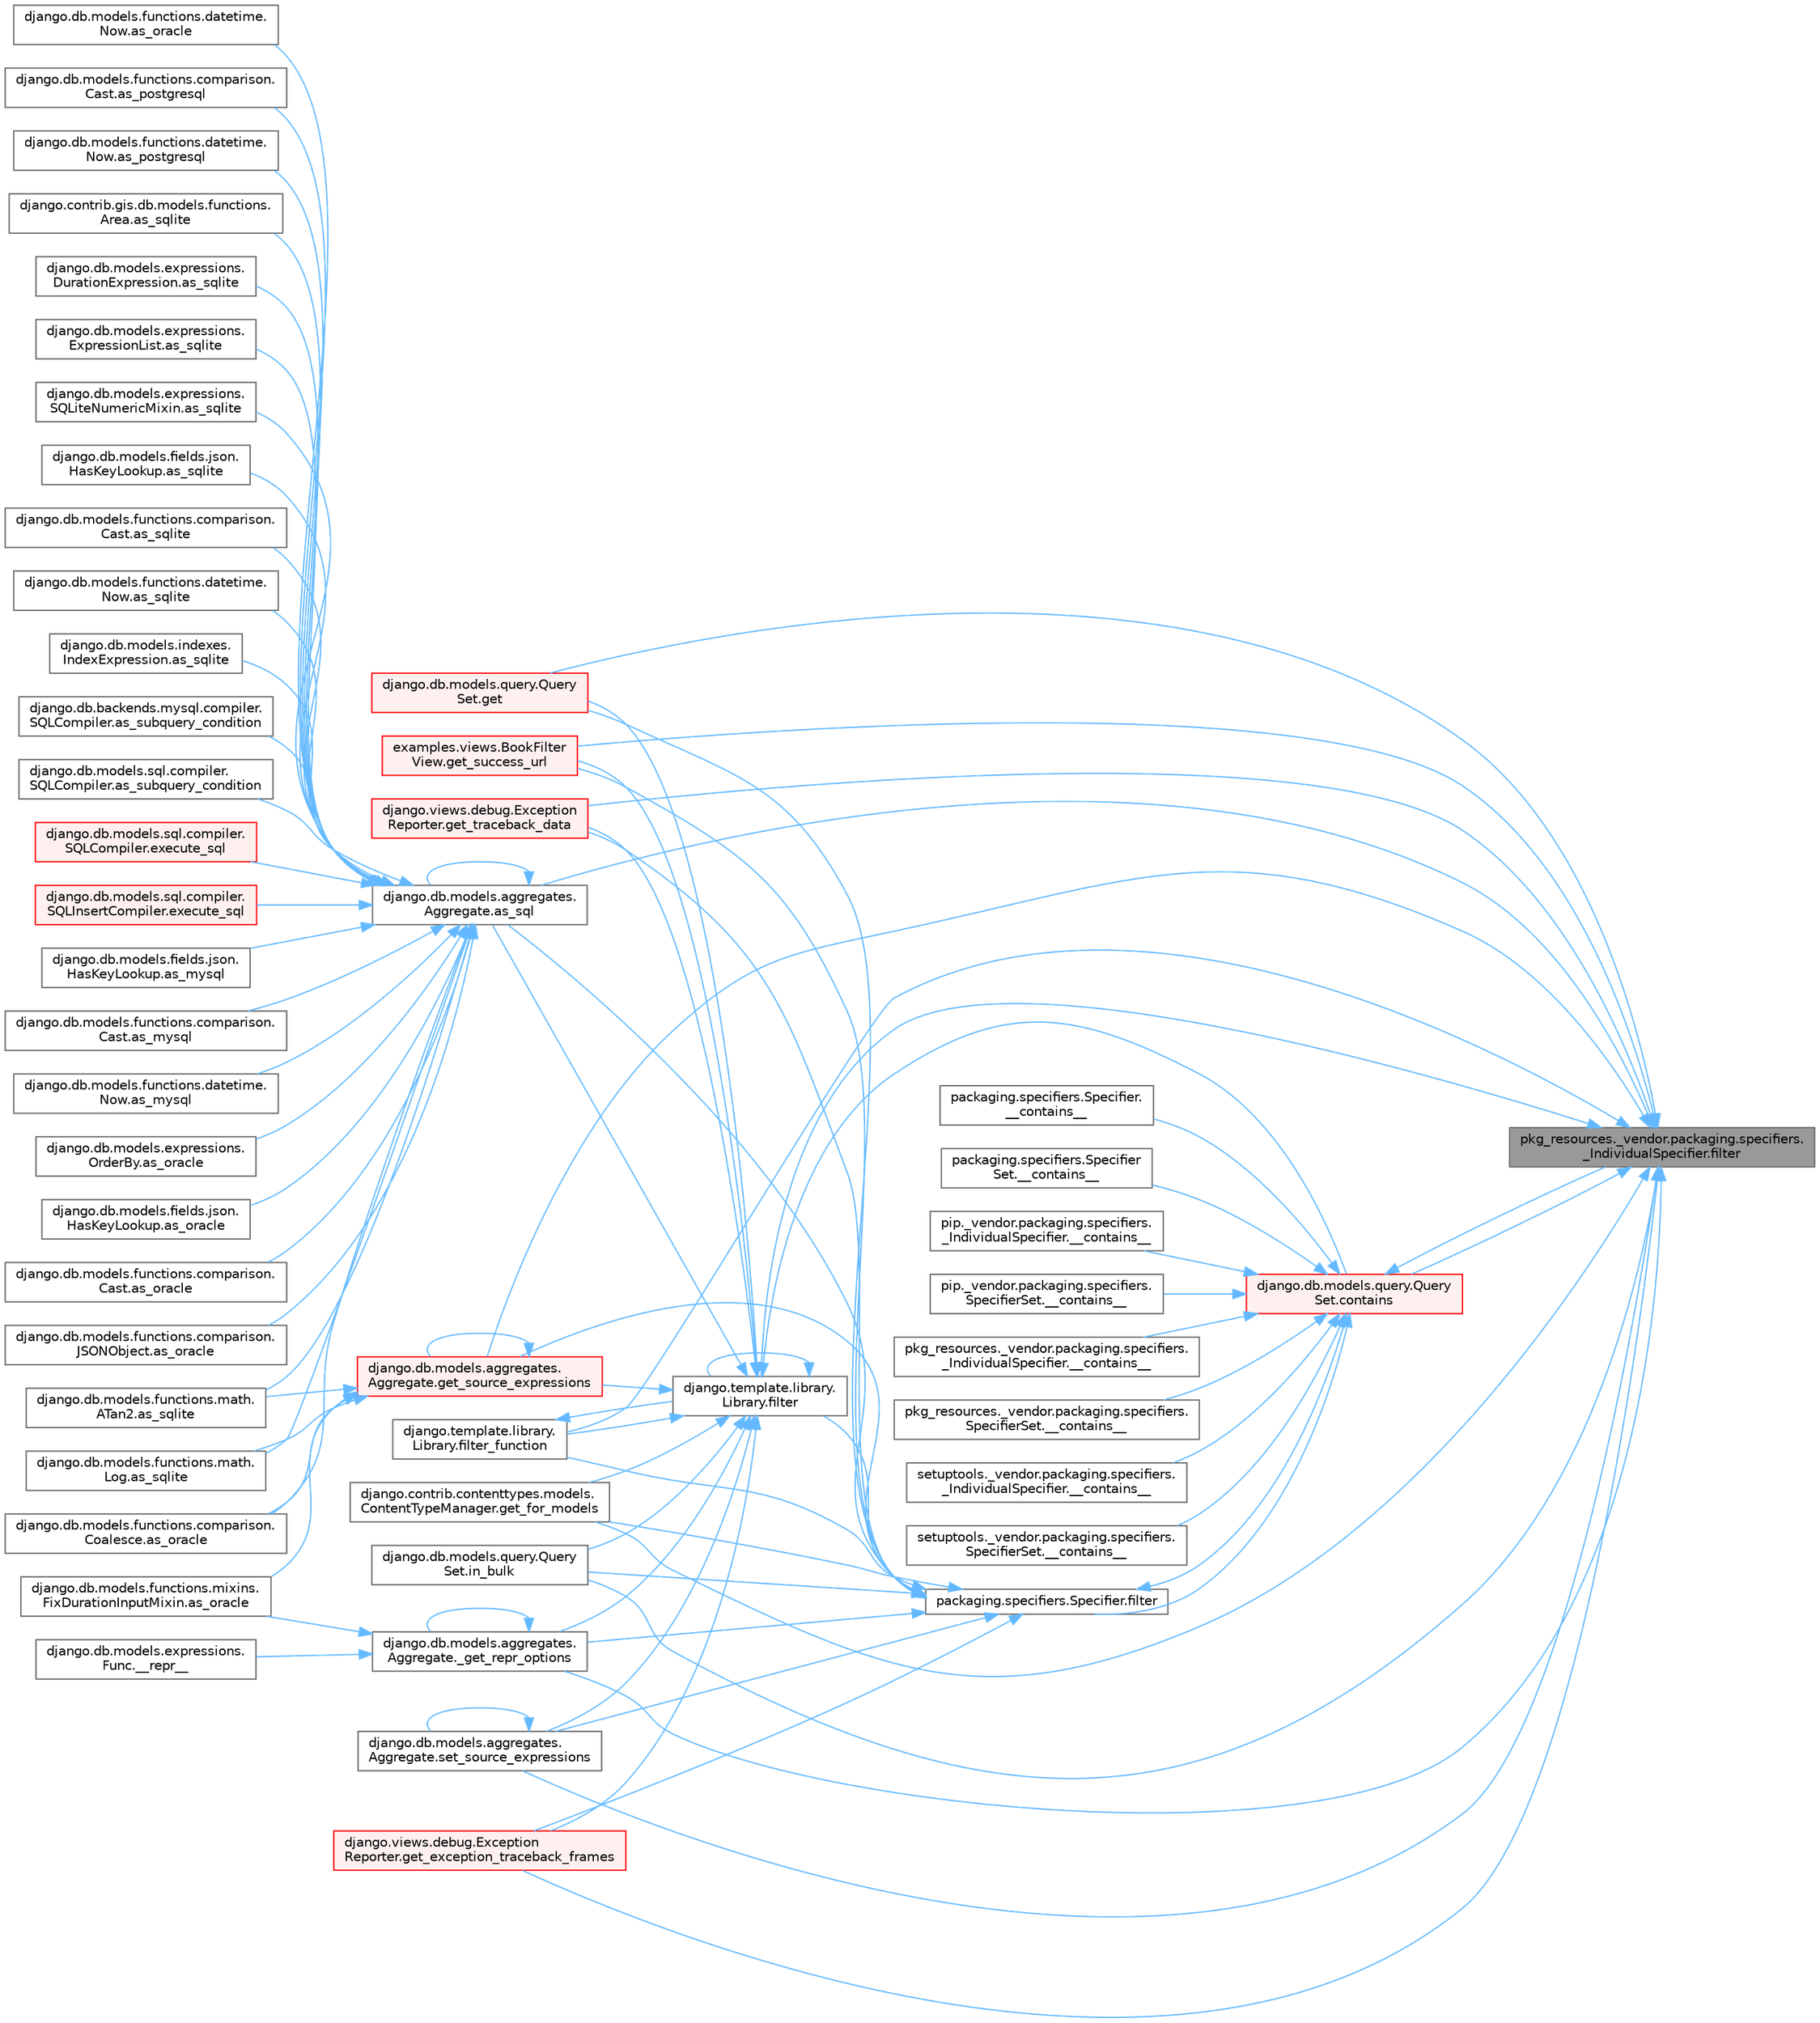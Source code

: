 digraph "pkg_resources._vendor.packaging.specifiers._IndividualSpecifier.filter"
{
 // LATEX_PDF_SIZE
  bgcolor="transparent";
  edge [fontname=Helvetica,fontsize=10,labelfontname=Helvetica,labelfontsize=10];
  node [fontname=Helvetica,fontsize=10,shape=box,height=0.2,width=0.4];
  rankdir="RL";
  Node1 [id="Node000001",label="pkg_resources._vendor.packaging.specifiers.\l_IndividualSpecifier.filter",height=0.2,width=0.4,color="gray40", fillcolor="grey60", style="filled", fontcolor="black",tooltip=" "];
  Node1 -> Node2 [id="edge1_Node000001_Node000002",dir="back",color="steelblue1",style="solid",tooltip=" "];
  Node2 [id="Node000002",label="django.db.models.aggregates.\lAggregate._get_repr_options",height=0.2,width=0.4,color="grey40", fillcolor="white", style="filled",URL="$classdjango_1_1db_1_1models_1_1aggregates_1_1_aggregate.html#a9256cb09b47d2922447ef2d7e78a9cc7",tooltip=" "];
  Node2 -> Node3 [id="edge2_Node000002_Node000003",dir="back",color="steelblue1",style="solid",tooltip=" "];
  Node3 [id="Node000003",label="django.db.models.expressions.\lFunc.__repr__",height=0.2,width=0.4,color="grey40", fillcolor="white", style="filled",URL="$classdjango_1_1db_1_1models_1_1expressions_1_1_func.html#ad1ef3800339ee0fc7cb10de00f83dc79",tooltip=" "];
  Node2 -> Node2 [id="edge3_Node000002_Node000002",dir="back",color="steelblue1",style="solid",tooltip=" "];
  Node2 -> Node4 [id="edge4_Node000002_Node000004",dir="back",color="steelblue1",style="solid",tooltip=" "];
  Node4 [id="Node000004",label="django.db.models.functions.mixins.\lFixDurationInputMixin.as_oracle",height=0.2,width=0.4,color="grey40", fillcolor="white", style="filled",URL="$classdjango_1_1db_1_1models_1_1functions_1_1mixins_1_1_fix_duration_input_mixin.html#a2e5d6957724a89d03541cc897b6e6e53",tooltip=" "];
  Node1 -> Node5 [id="edge5_Node000001_Node000005",dir="back",color="steelblue1",style="solid",tooltip=" "];
  Node5 [id="Node000005",label="django.db.models.aggregates.\lAggregate.as_sql",height=0.2,width=0.4,color="grey40", fillcolor="white", style="filled",URL="$classdjango_1_1db_1_1models_1_1aggregates_1_1_aggregate.html#aeb213202f480fabf5956d513efab08d6",tooltip=" "];
  Node5 -> Node6 [id="edge6_Node000005_Node000006",dir="back",color="steelblue1",style="solid",tooltip=" "];
  Node6 [id="Node000006",label="django.db.models.fields.json.\lHasKeyLookup.as_mysql",height=0.2,width=0.4,color="grey40", fillcolor="white", style="filled",URL="$classdjango_1_1db_1_1models_1_1fields_1_1json_1_1_has_key_lookup.html#a10f67427287f2c0ea32513ca6f481e96",tooltip=" "];
  Node5 -> Node7 [id="edge7_Node000005_Node000007",dir="back",color="steelblue1",style="solid",tooltip=" "];
  Node7 [id="Node000007",label="django.db.models.functions.comparison.\lCast.as_mysql",height=0.2,width=0.4,color="grey40", fillcolor="white", style="filled",URL="$classdjango_1_1db_1_1models_1_1functions_1_1comparison_1_1_cast.html#a447737891e955909c6a381529a67a84e",tooltip=" "];
  Node5 -> Node8 [id="edge8_Node000005_Node000008",dir="back",color="steelblue1",style="solid",tooltip=" "];
  Node8 [id="Node000008",label="django.db.models.functions.datetime.\lNow.as_mysql",height=0.2,width=0.4,color="grey40", fillcolor="white", style="filled",URL="$classdjango_1_1db_1_1models_1_1functions_1_1datetime_1_1_now.html#a070a9334fb198086c0c4e96e9725d92b",tooltip=" "];
  Node5 -> Node9 [id="edge9_Node000005_Node000009",dir="back",color="steelblue1",style="solid",tooltip=" "];
  Node9 [id="Node000009",label="django.db.models.expressions.\lOrderBy.as_oracle",height=0.2,width=0.4,color="grey40", fillcolor="white", style="filled",URL="$classdjango_1_1db_1_1models_1_1expressions_1_1_order_by.html#af9b6ede9b0df85d6bcf54f983b3a8f6a",tooltip=" "];
  Node5 -> Node10 [id="edge10_Node000005_Node000010",dir="back",color="steelblue1",style="solid",tooltip=" "];
  Node10 [id="Node000010",label="django.db.models.fields.json.\lHasKeyLookup.as_oracle",height=0.2,width=0.4,color="grey40", fillcolor="white", style="filled",URL="$classdjango_1_1db_1_1models_1_1fields_1_1json_1_1_has_key_lookup.html#afbb88aa4fb23b3ec3acdc695c2f52398",tooltip=" "];
  Node5 -> Node11 [id="edge11_Node000005_Node000011",dir="back",color="steelblue1",style="solid",tooltip=" "];
  Node11 [id="Node000011",label="django.db.models.functions.comparison.\lCast.as_oracle",height=0.2,width=0.4,color="grey40", fillcolor="white", style="filled",URL="$classdjango_1_1db_1_1models_1_1functions_1_1comparison_1_1_cast.html#ad466cd7ca85dc257d9e2718f41a263ec",tooltip=" "];
  Node5 -> Node12 [id="edge12_Node000005_Node000012",dir="back",color="steelblue1",style="solid",tooltip=" "];
  Node12 [id="Node000012",label="django.db.models.functions.comparison.\lCoalesce.as_oracle",height=0.2,width=0.4,color="grey40", fillcolor="white", style="filled",URL="$classdjango_1_1db_1_1models_1_1functions_1_1comparison_1_1_coalesce.html#a1bbeea180ef3ef4d8ba5d51d33d6ef85",tooltip=" "];
  Node5 -> Node13 [id="edge13_Node000005_Node000013",dir="back",color="steelblue1",style="solid",tooltip=" "];
  Node13 [id="Node000013",label="django.db.models.functions.comparison.\lJSONObject.as_oracle",height=0.2,width=0.4,color="grey40", fillcolor="white", style="filled",URL="$classdjango_1_1db_1_1models_1_1functions_1_1comparison_1_1_j_s_o_n_object.html#a4b4fa1161d27b0a9bbbdd0370e9af364",tooltip=" "];
  Node5 -> Node14 [id="edge14_Node000005_Node000014",dir="back",color="steelblue1",style="solid",tooltip=" "];
  Node14 [id="Node000014",label="django.db.models.functions.datetime.\lNow.as_oracle",height=0.2,width=0.4,color="grey40", fillcolor="white", style="filled",URL="$classdjango_1_1db_1_1models_1_1functions_1_1datetime_1_1_now.html#ad5e1ae918a5c4d39f675f98280440538",tooltip=" "];
  Node5 -> Node15 [id="edge15_Node000005_Node000015",dir="back",color="steelblue1",style="solid",tooltip=" "];
  Node15 [id="Node000015",label="django.db.models.functions.comparison.\lCast.as_postgresql",height=0.2,width=0.4,color="grey40", fillcolor="white", style="filled",URL="$classdjango_1_1db_1_1models_1_1functions_1_1comparison_1_1_cast.html#ae51aa6aa6fe8ca7064d8bca2f8e05188",tooltip=" "];
  Node5 -> Node16 [id="edge16_Node000005_Node000016",dir="back",color="steelblue1",style="solid",tooltip=" "];
  Node16 [id="Node000016",label="django.db.models.functions.datetime.\lNow.as_postgresql",height=0.2,width=0.4,color="grey40", fillcolor="white", style="filled",URL="$classdjango_1_1db_1_1models_1_1functions_1_1datetime_1_1_now.html#af1402a88867fc6d69f3f56f655f37fca",tooltip=" "];
  Node5 -> Node5 [id="edge17_Node000005_Node000005",dir="back",color="steelblue1",style="solid",tooltip=" "];
  Node5 -> Node17 [id="edge18_Node000005_Node000017",dir="back",color="steelblue1",style="solid",tooltip=" "];
  Node17 [id="Node000017",label="django.contrib.gis.db.models.functions.\lArea.as_sqlite",height=0.2,width=0.4,color="grey40", fillcolor="white", style="filled",URL="$classdjango_1_1contrib_1_1gis_1_1db_1_1models_1_1functions_1_1_area.html#ab8bfa3d35d4368e04318069dd28bd2ca",tooltip=" "];
  Node5 -> Node18 [id="edge19_Node000005_Node000018",dir="back",color="steelblue1",style="solid",tooltip=" "];
  Node18 [id="Node000018",label="django.db.models.expressions.\lDurationExpression.as_sqlite",height=0.2,width=0.4,color="grey40", fillcolor="white", style="filled",URL="$classdjango_1_1db_1_1models_1_1expressions_1_1_duration_expression.html#a5f33f70ca03904ce9b2e9824652e9fff",tooltip=" "];
  Node5 -> Node19 [id="edge20_Node000005_Node000019",dir="back",color="steelblue1",style="solid",tooltip=" "];
  Node19 [id="Node000019",label="django.db.models.expressions.\lExpressionList.as_sqlite",height=0.2,width=0.4,color="grey40", fillcolor="white", style="filled",URL="$classdjango_1_1db_1_1models_1_1expressions_1_1_expression_list.html#ae577275a98dec786535830e8d24aa13e",tooltip=" "];
  Node5 -> Node20 [id="edge21_Node000005_Node000020",dir="back",color="steelblue1",style="solid",tooltip=" "];
  Node20 [id="Node000020",label="django.db.models.expressions.\lSQLiteNumericMixin.as_sqlite",height=0.2,width=0.4,color="grey40", fillcolor="white", style="filled",URL="$classdjango_1_1db_1_1models_1_1expressions_1_1_s_q_lite_numeric_mixin.html#a7c649b97074b00e095c4ee2b3bc62482",tooltip=" "];
  Node5 -> Node21 [id="edge22_Node000005_Node000021",dir="back",color="steelblue1",style="solid",tooltip=" "];
  Node21 [id="Node000021",label="django.db.models.fields.json.\lHasKeyLookup.as_sqlite",height=0.2,width=0.4,color="grey40", fillcolor="white", style="filled",URL="$classdjango_1_1db_1_1models_1_1fields_1_1json_1_1_has_key_lookup.html#aaa01efd0fa197e203c40f6f05b000141",tooltip=" "];
  Node5 -> Node22 [id="edge23_Node000005_Node000022",dir="back",color="steelblue1",style="solid",tooltip=" "];
  Node22 [id="Node000022",label="django.db.models.functions.comparison.\lCast.as_sqlite",height=0.2,width=0.4,color="grey40", fillcolor="white", style="filled",URL="$classdjango_1_1db_1_1models_1_1functions_1_1comparison_1_1_cast.html#a1943b51797a168ff6a3ad37005086d8c",tooltip=" "];
  Node5 -> Node23 [id="edge24_Node000005_Node000023",dir="back",color="steelblue1",style="solid",tooltip=" "];
  Node23 [id="Node000023",label="django.db.models.functions.datetime.\lNow.as_sqlite",height=0.2,width=0.4,color="grey40", fillcolor="white", style="filled",URL="$classdjango_1_1db_1_1models_1_1functions_1_1datetime_1_1_now.html#a5525700866738572645141dd6f2ef41c",tooltip=" "];
  Node5 -> Node24 [id="edge25_Node000005_Node000024",dir="back",color="steelblue1",style="solid",tooltip=" "];
  Node24 [id="Node000024",label="django.db.models.functions.math.\lATan2.as_sqlite",height=0.2,width=0.4,color="grey40", fillcolor="white", style="filled",URL="$classdjango_1_1db_1_1models_1_1functions_1_1math_1_1_a_tan2.html#ac343d11000341dfc431de19f416ea4b6",tooltip=" "];
  Node5 -> Node25 [id="edge26_Node000005_Node000025",dir="back",color="steelblue1",style="solid",tooltip=" "];
  Node25 [id="Node000025",label="django.db.models.functions.math.\lLog.as_sqlite",height=0.2,width=0.4,color="grey40", fillcolor="white", style="filled",URL="$classdjango_1_1db_1_1models_1_1functions_1_1math_1_1_log.html#afcc146563033738d87dd1dc17d005111",tooltip=" "];
  Node5 -> Node26 [id="edge27_Node000005_Node000026",dir="back",color="steelblue1",style="solid",tooltip=" "];
  Node26 [id="Node000026",label="django.db.models.indexes.\lIndexExpression.as_sqlite",height=0.2,width=0.4,color="grey40", fillcolor="white", style="filled",URL="$classdjango_1_1db_1_1models_1_1indexes_1_1_index_expression.html#af6e5b161cb97d0b8bce944455e8e0d53",tooltip=" "];
  Node5 -> Node27 [id="edge28_Node000005_Node000027",dir="back",color="steelblue1",style="solid",tooltip=" "];
  Node27 [id="Node000027",label="django.db.backends.mysql.compiler.\lSQLCompiler.as_subquery_condition",height=0.2,width=0.4,color="grey40", fillcolor="white", style="filled",URL="$classdjango_1_1db_1_1backends_1_1mysql_1_1compiler_1_1_s_q_l_compiler.html#ab79da4712a24ed75ce13002a54fe8d46",tooltip=" "];
  Node5 -> Node28 [id="edge29_Node000005_Node000028",dir="back",color="steelblue1",style="solid",tooltip=" "];
  Node28 [id="Node000028",label="django.db.models.sql.compiler.\lSQLCompiler.as_subquery_condition",height=0.2,width=0.4,color="grey40", fillcolor="white", style="filled",URL="$classdjango_1_1db_1_1models_1_1sql_1_1compiler_1_1_s_q_l_compiler.html#a78bdce11e05140ed74db8f5463bedfce",tooltip=" "];
  Node5 -> Node29 [id="edge30_Node000005_Node000029",dir="back",color="steelblue1",style="solid",tooltip=" "];
  Node29 [id="Node000029",label="django.db.models.sql.compiler.\lSQLCompiler.execute_sql",height=0.2,width=0.4,color="red", fillcolor="#FFF0F0", style="filled",URL="$classdjango_1_1db_1_1models_1_1sql_1_1compiler_1_1_s_q_l_compiler.html#a07cbbc7958a72203f8ebe9ba29b9356f",tooltip=" "];
  Node5 -> Node33 [id="edge31_Node000005_Node000033",dir="back",color="steelblue1",style="solid",tooltip=" "];
  Node33 [id="Node000033",label="django.db.models.sql.compiler.\lSQLInsertCompiler.execute_sql",height=0.2,width=0.4,color="red", fillcolor="#FFF0F0", style="filled",URL="$classdjango_1_1db_1_1models_1_1sql_1_1compiler_1_1_s_q_l_insert_compiler.html#a59b977e6c439adafa1c3b0092dd7074f",tooltip=" "];
  Node1 -> Node34 [id="edge32_Node000001_Node000034",dir="back",color="steelblue1",style="solid",tooltip=" "];
  Node34 [id="Node000034",label="django.db.models.query.Query\lSet.contains",height=0.2,width=0.4,color="red", fillcolor="#FFF0F0", style="filled",URL="$classdjango_1_1db_1_1models_1_1query_1_1_query_set.html#a242e569a4bce6723adc3e71fdc69b70f",tooltip=" "];
  Node34 -> Node35 [id="edge33_Node000034_Node000035",dir="back",color="steelblue1",style="solid",tooltip=" "];
  Node35 [id="Node000035",label="packaging.specifiers.Specifier.\l__contains__",height=0.2,width=0.4,color="grey40", fillcolor="white", style="filled",URL="$classpackaging_1_1specifiers_1_1_specifier.html#adc6d0f14bb1eff89499eea42047f3ba1",tooltip=" "];
  Node34 -> Node36 [id="edge34_Node000034_Node000036",dir="back",color="steelblue1",style="solid",tooltip=" "];
  Node36 [id="Node000036",label="packaging.specifiers.Specifier\lSet.__contains__",height=0.2,width=0.4,color="grey40", fillcolor="white", style="filled",URL="$classpackaging_1_1specifiers_1_1_specifier_set.html#afe431232e3df02a4ebec8ed882319eb4",tooltip=" "];
  Node34 -> Node37 [id="edge35_Node000034_Node000037",dir="back",color="steelblue1",style="solid",tooltip=" "];
  Node37 [id="Node000037",label="pip._vendor.packaging.specifiers.\l_IndividualSpecifier.__contains__",height=0.2,width=0.4,color="grey40", fillcolor="white", style="filled",URL="$classpip_1_1__vendor_1_1packaging_1_1specifiers_1_1___individual_specifier.html#a838b430af2f5ab5d2241a7c0bdd0e99e",tooltip=" "];
  Node34 -> Node38 [id="edge36_Node000034_Node000038",dir="back",color="steelblue1",style="solid",tooltip=" "];
  Node38 [id="Node000038",label="pip._vendor.packaging.specifiers.\lSpecifierSet.__contains__",height=0.2,width=0.4,color="grey40", fillcolor="white", style="filled",URL="$classpip_1_1__vendor_1_1packaging_1_1specifiers_1_1_specifier_set.html#a6129bfedcd20834661d4883f7fbaed86",tooltip=" "];
  Node34 -> Node39 [id="edge37_Node000034_Node000039",dir="back",color="steelblue1",style="solid",tooltip=" "];
  Node39 [id="Node000039",label="pkg_resources._vendor.packaging.specifiers.\l_IndividualSpecifier.__contains__",height=0.2,width=0.4,color="grey40", fillcolor="white", style="filled",URL="$classpkg__resources_1_1__vendor_1_1packaging_1_1specifiers_1_1___individual_specifier.html#a2370a23a1faa6987b992d9e69069aa6b",tooltip=" "];
  Node34 -> Node40 [id="edge38_Node000034_Node000040",dir="back",color="steelblue1",style="solid",tooltip=" "];
  Node40 [id="Node000040",label="pkg_resources._vendor.packaging.specifiers.\lSpecifierSet.__contains__",height=0.2,width=0.4,color="grey40", fillcolor="white", style="filled",URL="$classpkg__resources_1_1__vendor_1_1packaging_1_1specifiers_1_1_specifier_set.html#aad5022ca5dea895ec350e338ba308529",tooltip=" "];
  Node34 -> Node41 [id="edge39_Node000034_Node000041",dir="back",color="steelblue1",style="solid",tooltip=" "];
  Node41 [id="Node000041",label="setuptools._vendor.packaging.specifiers.\l_IndividualSpecifier.__contains__",height=0.2,width=0.4,color="grey40", fillcolor="white", style="filled",URL="$classsetuptools_1_1__vendor_1_1packaging_1_1specifiers_1_1___individual_specifier.html#aff90cdb7b48e1e261461d10f6bbe8c5e",tooltip=" "];
  Node34 -> Node42 [id="edge40_Node000034_Node000042",dir="back",color="steelblue1",style="solid",tooltip=" "];
  Node42 [id="Node000042",label="setuptools._vendor.packaging.specifiers.\lSpecifierSet.__contains__",height=0.2,width=0.4,color="grey40", fillcolor="white", style="filled",URL="$classsetuptools_1_1__vendor_1_1packaging_1_1specifiers_1_1_specifier_set.html#a44a6f0f6a924c5c4fb150fff13c089c6",tooltip=" "];
  Node34 -> Node43 [id="edge41_Node000034_Node000043",dir="back",color="steelblue1",style="solid",tooltip=" "];
  Node43 [id="Node000043",label="packaging.specifiers.Specifier.filter",height=0.2,width=0.4,color="grey40", fillcolor="white", style="filled",URL="$classpackaging_1_1specifiers_1_1_specifier.html#a22d9e14c5343d89e742b098b6d7997f7",tooltip=" "];
  Node43 -> Node2 [id="edge42_Node000043_Node000002",dir="back",color="steelblue1",style="solid",tooltip=" "];
  Node43 -> Node5 [id="edge43_Node000043_Node000005",dir="back",color="steelblue1",style="solid",tooltip=" "];
  Node43 -> Node34 [id="edge44_Node000043_Node000034",dir="back",color="steelblue1",style="solid",tooltip=" "];
  Node43 -> Node44 [id="edge45_Node000043_Node000044",dir="back",color="steelblue1",style="solid",tooltip=" "];
  Node44 [id="Node000044",label="django.template.library.\lLibrary.filter",height=0.2,width=0.4,color="grey40", fillcolor="white", style="filled",URL="$classdjango_1_1template_1_1library_1_1_library.html#ac67bb1211ffc0354d5bf33029a58aa43",tooltip=" "];
  Node44 -> Node2 [id="edge46_Node000044_Node000002",dir="back",color="steelblue1",style="solid",tooltip=" "];
  Node44 -> Node5 [id="edge47_Node000044_Node000005",dir="back",color="steelblue1",style="solid",tooltip=" "];
  Node44 -> Node34 [id="edge48_Node000044_Node000034",dir="back",color="steelblue1",style="solid",tooltip=" "];
  Node44 -> Node44 [id="edge49_Node000044_Node000044",dir="back",color="steelblue1",style="solid",tooltip=" "];
  Node44 -> Node45 [id="edge50_Node000044_Node000045",dir="back",color="steelblue1",style="solid",tooltip=" "];
  Node45 [id="Node000045",label="django.template.library.\lLibrary.filter_function",height=0.2,width=0.4,color="grey40", fillcolor="white", style="filled",URL="$classdjango_1_1template_1_1library_1_1_library.html#ac31ca4b9799430f0623aea9d177a04dc",tooltip=" "];
  Node45 -> Node44 [id="edge51_Node000045_Node000044",dir="back",color="steelblue1",style="solid",tooltip=" "];
  Node44 -> Node46 [id="edge52_Node000044_Node000046",dir="back",color="steelblue1",style="solid",tooltip=" "];
  Node46 [id="Node000046",label="django.db.models.query.Query\lSet.get",height=0.2,width=0.4,color="red", fillcolor="#FFF0F0", style="filled",URL="$classdjango_1_1db_1_1models_1_1query_1_1_query_set.html#afe9afa909843984d4fa4c2555f0f1310",tooltip=" "];
  Node44 -> Node2609 [id="edge53_Node000044_Node002609",dir="back",color="steelblue1",style="solid",tooltip=" "];
  Node2609 [id="Node002609",label="django.views.debug.Exception\lReporter.get_exception_traceback_frames",height=0.2,width=0.4,color="red", fillcolor="#FFF0F0", style="filled",URL="$classdjango_1_1views_1_1debug_1_1_exception_reporter.html#a326b08b3941038a5504f8e0a846bae68",tooltip=" "];
  Node44 -> Node693 [id="edge54_Node000044_Node000693",dir="back",color="steelblue1",style="solid",tooltip=" "];
  Node693 [id="Node000693",label="django.contrib.contenttypes.models.\lContentTypeManager.get_for_models",height=0.2,width=0.4,color="grey40", fillcolor="white", style="filled",URL="$classdjango_1_1contrib_1_1contenttypes_1_1models_1_1_content_type_manager.html#a541a2e215680799739b6f8c1b19ddda4",tooltip=" "];
  Node44 -> Node2611 [id="edge55_Node000044_Node002611",dir="back",color="steelblue1",style="solid",tooltip=" "];
  Node2611 [id="Node002611",label="django.db.models.aggregates.\lAggregate.get_source_expressions",height=0.2,width=0.4,color="red", fillcolor="#FFF0F0", style="filled",URL="$classdjango_1_1db_1_1models_1_1aggregates_1_1_aggregate.html#a4a47839518c013f780a931e4bcf2d4f1",tooltip=" "];
  Node2611 -> Node12 [id="edge56_Node002611_Node000012",dir="back",color="steelblue1",style="solid",tooltip=" "];
  Node2611 -> Node4 [id="edge57_Node002611_Node000004",dir="back",color="steelblue1",style="solid",tooltip=" "];
  Node2611 -> Node24 [id="edge58_Node002611_Node000024",dir="back",color="steelblue1",style="solid",tooltip=" "];
  Node2611 -> Node25 [id="edge59_Node002611_Node000025",dir="back",color="steelblue1",style="solid",tooltip=" "];
  Node2611 -> Node2611 [id="edge60_Node002611_Node002611",dir="back",color="steelblue1",style="solid",tooltip=" "];
  Node44 -> Node2613 [id="edge61_Node000044_Node002613",dir="back",color="steelblue1",style="solid",tooltip=" "];
  Node2613 [id="Node002613",label="examples.views.BookFilter\lView.get_success_url",height=0.2,width=0.4,color="red", fillcolor="#FFF0F0", style="filled",URL="$classexamples_1_1views_1_1_book_filter_view.html#aa2850ac24b9acf2933ac3db160ee5a56",tooltip=" "];
  Node44 -> Node157 [id="edge62_Node000044_Node000157",dir="back",color="steelblue1",style="solid",tooltip=" "];
  Node157 [id="Node000157",label="django.views.debug.Exception\lReporter.get_traceback_data",height=0.2,width=0.4,color="red", fillcolor="#FFF0F0", style="filled",URL="$classdjango_1_1views_1_1debug_1_1_exception_reporter.html#ada9d00ba4c901b186db405e92ebbc211",tooltip=" "];
  Node44 -> Node2614 [id="edge63_Node000044_Node002614",dir="back",color="steelblue1",style="solid",tooltip=" "];
  Node2614 [id="Node002614",label="django.db.models.query.Query\lSet.in_bulk",height=0.2,width=0.4,color="grey40", fillcolor="white", style="filled",URL="$classdjango_1_1db_1_1models_1_1query_1_1_query_set.html#a5958a37586e4e5a39b6b2f8e3fa65d86",tooltip=" "];
  Node44 -> Node2615 [id="edge64_Node000044_Node002615",dir="back",color="steelblue1",style="solid",tooltip=" "];
  Node2615 [id="Node002615",label="django.db.models.aggregates.\lAggregate.set_source_expressions",height=0.2,width=0.4,color="grey40", fillcolor="white", style="filled",URL="$classdjango_1_1db_1_1models_1_1aggregates_1_1_aggregate.html#ae123c87f582b2a3de60590013454b69f",tooltip=" "];
  Node2615 -> Node2615 [id="edge65_Node002615_Node002615",dir="back",color="steelblue1",style="solid",tooltip=" "];
  Node43 -> Node45 [id="edge66_Node000043_Node000045",dir="back",color="steelblue1",style="solid",tooltip=" "];
  Node43 -> Node46 [id="edge67_Node000043_Node000046",dir="back",color="steelblue1",style="solid",tooltip=" "];
  Node43 -> Node2609 [id="edge68_Node000043_Node002609",dir="back",color="steelblue1",style="solid",tooltip=" "];
  Node43 -> Node693 [id="edge69_Node000043_Node000693",dir="back",color="steelblue1",style="solid",tooltip=" "];
  Node43 -> Node2611 [id="edge70_Node000043_Node002611",dir="back",color="steelblue1",style="solid",tooltip=" "];
  Node43 -> Node2613 [id="edge71_Node000043_Node002613",dir="back",color="steelblue1",style="solid",tooltip=" "];
  Node43 -> Node157 [id="edge72_Node000043_Node000157",dir="back",color="steelblue1",style="solid",tooltip=" "];
  Node43 -> Node2614 [id="edge73_Node000043_Node002614",dir="back",color="steelblue1",style="solid",tooltip=" "];
  Node43 -> Node2615 [id="edge74_Node000043_Node002615",dir="back",color="steelblue1",style="solid",tooltip=" "];
  Node34 -> Node1 [id="edge75_Node000034_Node000001",dir="back",color="steelblue1",style="solid",tooltip=" "];
  Node1 -> Node44 [id="edge76_Node000001_Node000044",dir="back",color="steelblue1",style="solid",tooltip=" "];
  Node1 -> Node45 [id="edge77_Node000001_Node000045",dir="back",color="steelblue1",style="solid",tooltip=" "];
  Node1 -> Node46 [id="edge78_Node000001_Node000046",dir="back",color="steelblue1",style="solid",tooltip=" "];
  Node1 -> Node2609 [id="edge79_Node000001_Node002609",dir="back",color="steelblue1",style="solid",tooltip=" "];
  Node1 -> Node693 [id="edge80_Node000001_Node000693",dir="back",color="steelblue1",style="solid",tooltip=" "];
  Node1 -> Node2611 [id="edge81_Node000001_Node002611",dir="back",color="steelblue1",style="solid",tooltip=" "];
  Node1 -> Node2613 [id="edge82_Node000001_Node002613",dir="back",color="steelblue1",style="solid",tooltip=" "];
  Node1 -> Node157 [id="edge83_Node000001_Node000157",dir="back",color="steelblue1",style="solid",tooltip=" "];
  Node1 -> Node2614 [id="edge84_Node000001_Node002614",dir="back",color="steelblue1",style="solid",tooltip=" "];
  Node1 -> Node2615 [id="edge85_Node000001_Node002615",dir="back",color="steelblue1",style="solid",tooltip=" "];
}
